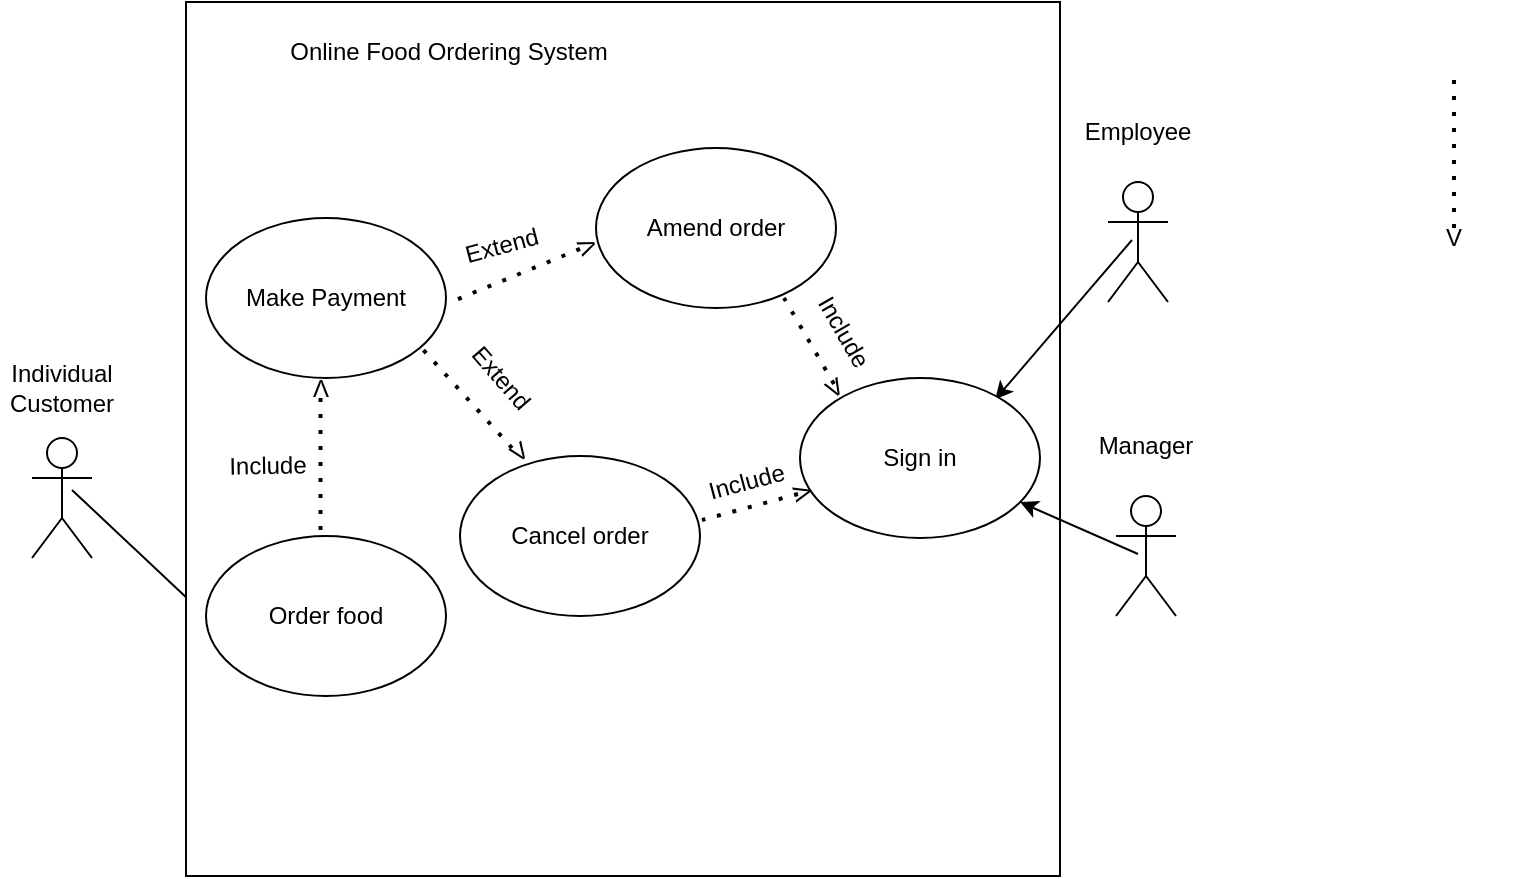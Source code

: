 <mxfile version="24.8.3">
  <diagram name="Page-1" id="BeLVxV9uaGs0DWx5FRq9">
    <mxGraphModel dx="717" dy="768" grid="0" gridSize="10" guides="1" tooltips="1" connect="1" arrows="1" fold="1" page="1" pageScale="1" pageWidth="850" pageHeight="1100" math="0" shadow="0">
      <root>
        <mxCell id="0" />
        <mxCell id="1" parent="0" />
        <mxCell id="3LZYcf3ecd13g1_J7bfZ-5" value="" style="group" parent="1" vertex="1" connectable="0">
          <mxGeometry x="33" y="305" width="61" height="100" as="geometry" />
        </mxCell>
        <mxCell id="3LZYcf3ecd13g1_J7bfZ-6" value="" style="group" parent="3LZYcf3ecd13g1_J7bfZ-5" vertex="1" connectable="0">
          <mxGeometry y="15" width="60" height="85" as="geometry" />
        </mxCell>
        <object label="Actor" id="3LZYcf3ecd13g1_J7bfZ-7">
          <mxCell style="shape=umlActor;verticalLabelPosition=bottom;verticalAlign=top;html=1;outlineConnect=0;noLabel=1;labelPadding=0;" parent="3LZYcf3ecd13g1_J7bfZ-6" vertex="1">
            <mxGeometry x="16" y="25" width="30" height="60" as="geometry" />
          </mxCell>
        </object>
        <mxCell id="3LZYcf3ecd13g1_J7bfZ-8" value="Individual Customer" style="text;html=1;align=center;verticalAlign=middle;whiteSpace=wrap;rounded=0;" parent="3LZYcf3ecd13g1_J7bfZ-5" vertex="1">
          <mxGeometry x="1" width="60" height="30" as="geometry" />
        </mxCell>
        <mxCell id="RoUd0grrQ_z0r_kjySJo-47" value="" style="endArrow=classic;html=1;rounded=0;entryX=0;entryY=0.5;entryDx=0;entryDy=0;" edge="1" parent="3LZYcf3ecd13g1_J7bfZ-5" target="3LZYcf3ecd13g1_J7bfZ-19">
          <mxGeometry width="50" height="50" relative="1" as="geometry">
            <mxPoint x="36" y="66" as="sourcePoint" />
            <mxPoint x="86" y="16" as="targetPoint" />
          </mxGeometry>
        </mxCell>
        <mxCell id="3LZYcf3ecd13g1_J7bfZ-9" value="" style="group" parent="1" vertex="1" connectable="0">
          <mxGeometry x="571" y="177" width="61" height="100" as="geometry" />
        </mxCell>
        <mxCell id="3LZYcf3ecd13g1_J7bfZ-10" value="" style="group" parent="3LZYcf3ecd13g1_J7bfZ-9" vertex="1" connectable="0">
          <mxGeometry y="15" width="60" height="85" as="geometry" />
        </mxCell>
        <object label="Actor" id="3LZYcf3ecd13g1_J7bfZ-11">
          <mxCell style="shape=umlActor;verticalLabelPosition=bottom;verticalAlign=top;html=1;outlineConnect=0;noLabel=1;labelPadding=0;" parent="3LZYcf3ecd13g1_J7bfZ-10" vertex="1">
            <mxGeometry x="16" y="25" width="30" height="60" as="geometry" />
          </mxCell>
        </object>
        <mxCell id="3LZYcf3ecd13g1_J7bfZ-12" value="&lt;div&gt;Employee&lt;/div&gt;" style="text;html=1;align=center;verticalAlign=middle;whiteSpace=wrap;rounded=0;" parent="3LZYcf3ecd13g1_J7bfZ-9" vertex="1">
          <mxGeometry x="1" width="60" height="30" as="geometry" />
        </mxCell>
        <mxCell id="3LZYcf3ecd13g1_J7bfZ-80" value="" style="group" parent="1" vertex="1" connectable="0">
          <mxGeometry x="730" y="160" width="60" height="100" as="geometry" />
        </mxCell>
        <mxCell id="3LZYcf3ecd13g1_J7bfZ-76" value="" style="endArrow=none;dashed=1;html=1;dashPattern=1 3;strokeWidth=2;rounded=0;" parent="3LZYcf3ecd13g1_J7bfZ-80" edge="1">
          <mxGeometry width="50" height="50" relative="1" as="geometry">
            <mxPoint x="30" y="80" as="sourcePoint" />
            <mxPoint x="30" as="targetPoint" />
          </mxGeometry>
        </mxCell>
        <mxCell id="3LZYcf3ecd13g1_J7bfZ-77" value="V" style="text;html=1;align=center;verticalAlign=middle;whiteSpace=wrap;rounded=0;" parent="3LZYcf3ecd13g1_J7bfZ-80" vertex="1">
          <mxGeometry y="70" width="60" height="30" as="geometry" />
        </mxCell>
        <mxCell id="RoUd0grrQ_z0r_kjySJo-1" value="" style="group" vertex="1" connectable="0" parent="1">
          <mxGeometry x="575" y="334" width="61" height="100" as="geometry" />
        </mxCell>
        <mxCell id="RoUd0grrQ_z0r_kjySJo-2" value="" style="group" vertex="1" connectable="0" parent="RoUd0grrQ_z0r_kjySJo-1">
          <mxGeometry y="15" width="60" height="85" as="geometry" />
        </mxCell>
        <object label="Actor" id="RoUd0grrQ_z0r_kjySJo-3">
          <mxCell style="shape=umlActor;verticalLabelPosition=bottom;verticalAlign=top;html=1;outlineConnect=0;noLabel=1;labelPadding=0;" vertex="1" parent="RoUd0grrQ_z0r_kjySJo-2">
            <mxGeometry x="16" y="25" width="30" height="60" as="geometry" />
          </mxCell>
        </object>
        <mxCell id="RoUd0grrQ_z0r_kjySJo-5" value="&lt;div&gt;Manager&lt;/div&gt;" style="text;html=1;align=center;verticalAlign=middle;whiteSpace=wrap;rounded=0;" vertex="1" parent="RoUd0grrQ_z0r_kjySJo-1">
          <mxGeometry x="1" width="60" height="30" as="geometry" />
        </mxCell>
        <mxCell id="RoUd0grrQ_z0r_kjySJo-18" value="" style="group" vertex="1" connectable="0" parent="1">
          <mxGeometry x="126" y="127" width="439" height="437" as="geometry" />
        </mxCell>
        <mxCell id="3LZYcf3ecd13g1_J7bfZ-20" value="" style="whiteSpace=wrap;html=1;aspect=fixed;" parent="RoUd0grrQ_z0r_kjySJo-18" vertex="1">
          <mxGeometry width="437" height="437" as="geometry" />
        </mxCell>
        <mxCell id="3LZYcf3ecd13g1_J7bfZ-34" value="Online Food Ordering System" style="text;html=1;align=center;verticalAlign=middle;whiteSpace=wrap;rounded=0;" parent="RoUd0grrQ_z0r_kjySJo-18" vertex="1">
          <mxGeometry x="10.975" y="10.175" width="241.45" height="30.525" as="geometry" />
        </mxCell>
        <mxCell id="3LZYcf3ecd13g1_J7bfZ-95" value="Include" style="text;html=1;align=center;verticalAlign=middle;whiteSpace=wrap;rounded=0;rotation=60;" parent="RoUd0grrQ_z0r_kjySJo-18" vertex="1">
          <mxGeometry x="310" y="155" width="37.047" height="20.667" as="geometry" />
        </mxCell>
        <mxCell id="RoUd0grrQ_z0r_kjySJo-49" value="" style="endArrow=classic;html=1;rounded=0;entryX=0.813;entryY=0.135;entryDx=0;entryDy=0;entryPerimeter=0;" edge="1" parent="RoUd0grrQ_z0r_kjySJo-18" target="3LZYcf3ecd13g1_J7bfZ-32">
          <mxGeometry width="50" height="50" relative="1" as="geometry">
            <mxPoint x="473" y="119" as="sourcePoint" />
            <mxPoint x="459" y="129" as="targetPoint" />
          </mxGeometry>
        </mxCell>
        <mxCell id="3LZYcf3ecd13g1_J7bfZ-19" value="Order food" style="ellipse;whiteSpace=wrap;html=1;" parent="1" vertex="1">
          <mxGeometry x="136" y="394" width="120" height="80" as="geometry" />
        </mxCell>
        <mxCell id="3LZYcf3ecd13g1_J7bfZ-32" value="Sign in" style="ellipse;whiteSpace=wrap;html=1;" parent="1" vertex="1">
          <mxGeometry x="433" y="315" width="120" height="80" as="geometry" />
        </mxCell>
        <mxCell id="3LZYcf3ecd13g1_J7bfZ-18" value="Make Payment" style="ellipse;whiteSpace=wrap;html=1;" parent="1" vertex="1">
          <mxGeometry x="136" y="235" width="120" height="80" as="geometry" />
        </mxCell>
        <mxCell id="3LZYcf3ecd13g1_J7bfZ-33" value="Amend order" style="ellipse;whiteSpace=wrap;html=1;" parent="1" vertex="1">
          <mxGeometry x="331" y="200" width="120" height="80" as="geometry" />
        </mxCell>
        <mxCell id="RoUd0grrQ_z0r_kjySJo-16" value="Cancel order" style="ellipse;whiteSpace=wrap;html=1;" vertex="1" parent="1">
          <mxGeometry x="263" y="354" width="120" height="80" as="geometry" />
        </mxCell>
        <mxCell id="RoUd0grrQ_z0r_kjySJo-22" value="" style="group;rotation=-210;" vertex="1" connectable="0" parent="1">
          <mxGeometry x="421" y="267" width="53.26" height="62" as="geometry" />
        </mxCell>
        <mxCell id="3LZYcf3ecd13g1_J7bfZ-81" value="" style="group;rotation=-390;" parent="RoUd0grrQ_z0r_kjySJo-22" vertex="1" connectable="0">
          <mxGeometry x="1" y="4" width="37.047" height="62" as="geometry" />
        </mxCell>
        <mxCell id="3LZYcf3ecd13g1_J7bfZ-82" value="" style="endArrow=none;dashed=1;html=1;dashPattern=1 3;strokeWidth=2;rounded=0;" parent="3LZYcf3ecd13g1_J7bfZ-81" edge="1">
          <mxGeometry width="50" height="50" relative="1" as="geometry">
            <mxPoint x="28" y="47" as="sourcePoint" />
            <mxPoint x="3" y="4" as="targetPoint" />
          </mxGeometry>
        </mxCell>
        <mxCell id="3LZYcf3ecd13g1_J7bfZ-83" value="V" style="text;html=1;align=center;verticalAlign=middle;whiteSpace=wrap;rounded=0;rotation=-390;" parent="3LZYcf3ecd13g1_J7bfZ-81" vertex="1">
          <mxGeometry x="10" y="40" width="37.047" height="18.6" as="geometry" />
        </mxCell>
        <mxCell id="RoUd0grrQ_z0r_kjySJo-35" value="" style="group" vertex="1" connectable="0" parent="1">
          <mxGeometry x="137.003" y="307" width="86.257" height="90" as="geometry" />
        </mxCell>
        <mxCell id="RoUd0grrQ_z0r_kjySJo-36" value="" style="group;rotation=-180;" vertex="1" connectable="0" parent="RoUd0grrQ_z0r_kjySJo-35">
          <mxGeometry x="26.257" width="60" height="90" as="geometry" />
        </mxCell>
        <mxCell id="RoUd0grrQ_z0r_kjySJo-37" value="" style="endArrow=none;dashed=1;html=1;dashPattern=1 3;strokeWidth=2;rounded=0;" edge="1" parent="RoUd0grrQ_z0r_kjySJo-36">
          <mxGeometry width="50" height="50" relative="1" as="geometry">
            <mxPoint x="30" y="18" as="sourcePoint" />
            <mxPoint x="30" y="90" as="targetPoint" />
          </mxGeometry>
        </mxCell>
        <mxCell id="RoUd0grrQ_z0r_kjySJo-38" value="V" style="text;html=1;align=center;verticalAlign=middle;whiteSpace=wrap;rounded=0;rotation=-180;" vertex="1" parent="RoUd0grrQ_z0r_kjySJo-36">
          <mxGeometry width="60" height="27" as="geometry" />
        </mxCell>
        <mxCell id="RoUd0grrQ_z0r_kjySJo-39" value="Include" style="text;html=1;align=center;verticalAlign=middle;whiteSpace=wrap;rounded=0;rotation=-1;" vertex="1" parent="RoUd0grrQ_z0r_kjySJo-35">
          <mxGeometry x="0.257" y="37" width="60" height="30" as="geometry" />
        </mxCell>
        <mxCell id="RoUd0grrQ_z0r_kjySJo-41" value="" style="group;rotation=75;" vertex="1" connectable="0" parent="1">
          <mxGeometry x="386" y="339" width="53.26" height="62" as="geometry" />
        </mxCell>
        <mxCell id="RoUd0grrQ_z0r_kjySJo-42" value="" style="group;rotation=-105;" vertex="1" connectable="0" parent="RoUd0grrQ_z0r_kjySJo-41">
          <mxGeometry x="10" y="8" width="37.047" height="62" as="geometry" />
        </mxCell>
        <mxCell id="RoUd0grrQ_z0r_kjySJo-43" value="" style="endArrow=none;dashed=1;html=1;dashPattern=1 3;strokeWidth=2;rounded=0;" edge="1" parent="RoUd0grrQ_z0r_kjySJo-42">
          <mxGeometry width="50" height="50" relative="1" as="geometry">
            <mxPoint x="36" y="26" as="sourcePoint" />
            <mxPoint x="-12" y="39" as="targetPoint" />
          </mxGeometry>
        </mxCell>
        <mxCell id="RoUd0grrQ_z0r_kjySJo-44" value="V" style="text;html=1;align=center;verticalAlign=middle;whiteSpace=wrap;rounded=0;rotation=-105;" vertex="1" parent="RoUd0grrQ_z0r_kjySJo-42">
          <mxGeometry x="20" y="16" width="37.047" height="18.6" as="geometry" />
        </mxCell>
        <mxCell id="RoUd0grrQ_z0r_kjySJo-45" value="Include" style="text;html=1;align=center;verticalAlign=middle;whiteSpace=wrap;rounded=0;rotation=-15;" vertex="1" parent="RoUd0grrQ_z0r_kjySJo-42">
          <mxGeometry x="-8" y="10" width="37.047" height="20.667" as="geometry" />
        </mxCell>
        <mxCell id="RoUd0grrQ_z0r_kjySJo-30" value="" style="group;rotation=-35;" vertex="1" connectable="0" parent="1">
          <mxGeometry x="233" y="294" width="74.997" height="76" as="geometry" />
        </mxCell>
        <mxCell id="RoUd0grrQ_z0r_kjySJo-31" value="" style="endArrow=none;dashed=1;html=1;dashPattern=1 3;strokeWidth=2;rounded=0;" edge="1" parent="RoUd0grrQ_z0r_kjySJo-30">
          <mxGeometry width="50" height="50" relative="1" as="geometry">
            <mxPoint x="56" y="56" as="sourcePoint" />
            <mxPoint x="9" y="4" as="targetPoint" />
          </mxGeometry>
        </mxCell>
        <mxCell id="RoUd0grrQ_z0r_kjySJo-32" value="V" style="text;html=1;align=center;verticalAlign=middle;whiteSpace=wrap;rounded=0;rotation=-35;" vertex="1" parent="RoUd0grrQ_z0r_kjySJo-30">
          <mxGeometry x="30" y="47" width="60" height="22.8" as="geometry" />
        </mxCell>
        <mxCell id="RoUd0grrQ_z0r_kjySJo-19" value="" style="group;rotation=-75;" vertex="1" connectable="0" parent="1">
          <mxGeometry x="249.58" y="228.26" width="90.84" height="101.34" as="geometry" />
        </mxCell>
        <mxCell id="3LZYcf3ecd13g1_J7bfZ-86" value="" style="group;rotation=-113;" parent="RoUd0grrQ_z0r_kjySJo-19" vertex="1" connectable="0">
          <mxGeometry x="25.037" y="-7.926" width="50.074" height="79.263" as="geometry" />
        </mxCell>
        <mxCell id="3LZYcf3ecd13g1_J7bfZ-87" value="" style="endArrow=none;dashed=1;html=1;dashPattern=1 3;strokeWidth=2;rounded=0;" parent="3LZYcf3ecd13g1_J7bfZ-86" edge="1">
          <mxGeometry width="50" height="50" relative="1" as="geometry">
            <mxPoint x="48.405" y="30.12" as="sourcePoint" />
            <mxPoint x="-13.353" y="55.484" as="targetPoint" />
          </mxGeometry>
        </mxCell>
        <mxCell id="3LZYcf3ecd13g1_J7bfZ-88" value="V" style="text;html=1;align=center;verticalAlign=middle;whiteSpace=wrap;rounded=0;rotation=-113;" parent="3LZYcf3ecd13g1_J7bfZ-86" vertex="1">
          <mxGeometry x="26.706" y="16.645" width="50.074" height="23.779" as="geometry" />
        </mxCell>
        <mxCell id="3LZYcf3ecd13g1_J7bfZ-99" value="Extend" style="text;html=1;align=center;verticalAlign=middle;whiteSpace=wrap;rounded=0;rotation=-15;" parent="3LZYcf3ecd13g1_J7bfZ-86" vertex="1">
          <mxGeometry x="-16.04" y="16.647" width="50.074" height="23.779" as="geometry" />
        </mxCell>
        <mxCell id="RoUd0grrQ_z0r_kjySJo-33" value="Extend" style="text;html=1;align=center;verticalAlign=middle;whiteSpace=wrap;rounded=0;rotation=49;" vertex="1" parent="RoUd0grrQ_z0r_kjySJo-19">
          <mxGeometry x="4.037" y="71.34" width="60" height="30" as="geometry" />
        </mxCell>
        <mxCell id="RoUd0grrQ_z0r_kjySJo-48" value="" style="endArrow=classic;html=1;rounded=0;" edge="1" parent="1" target="3LZYcf3ecd13g1_J7bfZ-32">
          <mxGeometry width="50" height="50" relative="1" as="geometry">
            <mxPoint x="602" y="403" as="sourcePoint" />
            <mxPoint x="636" y="450" as="targetPoint" />
          </mxGeometry>
        </mxCell>
      </root>
    </mxGraphModel>
  </diagram>
</mxfile>
